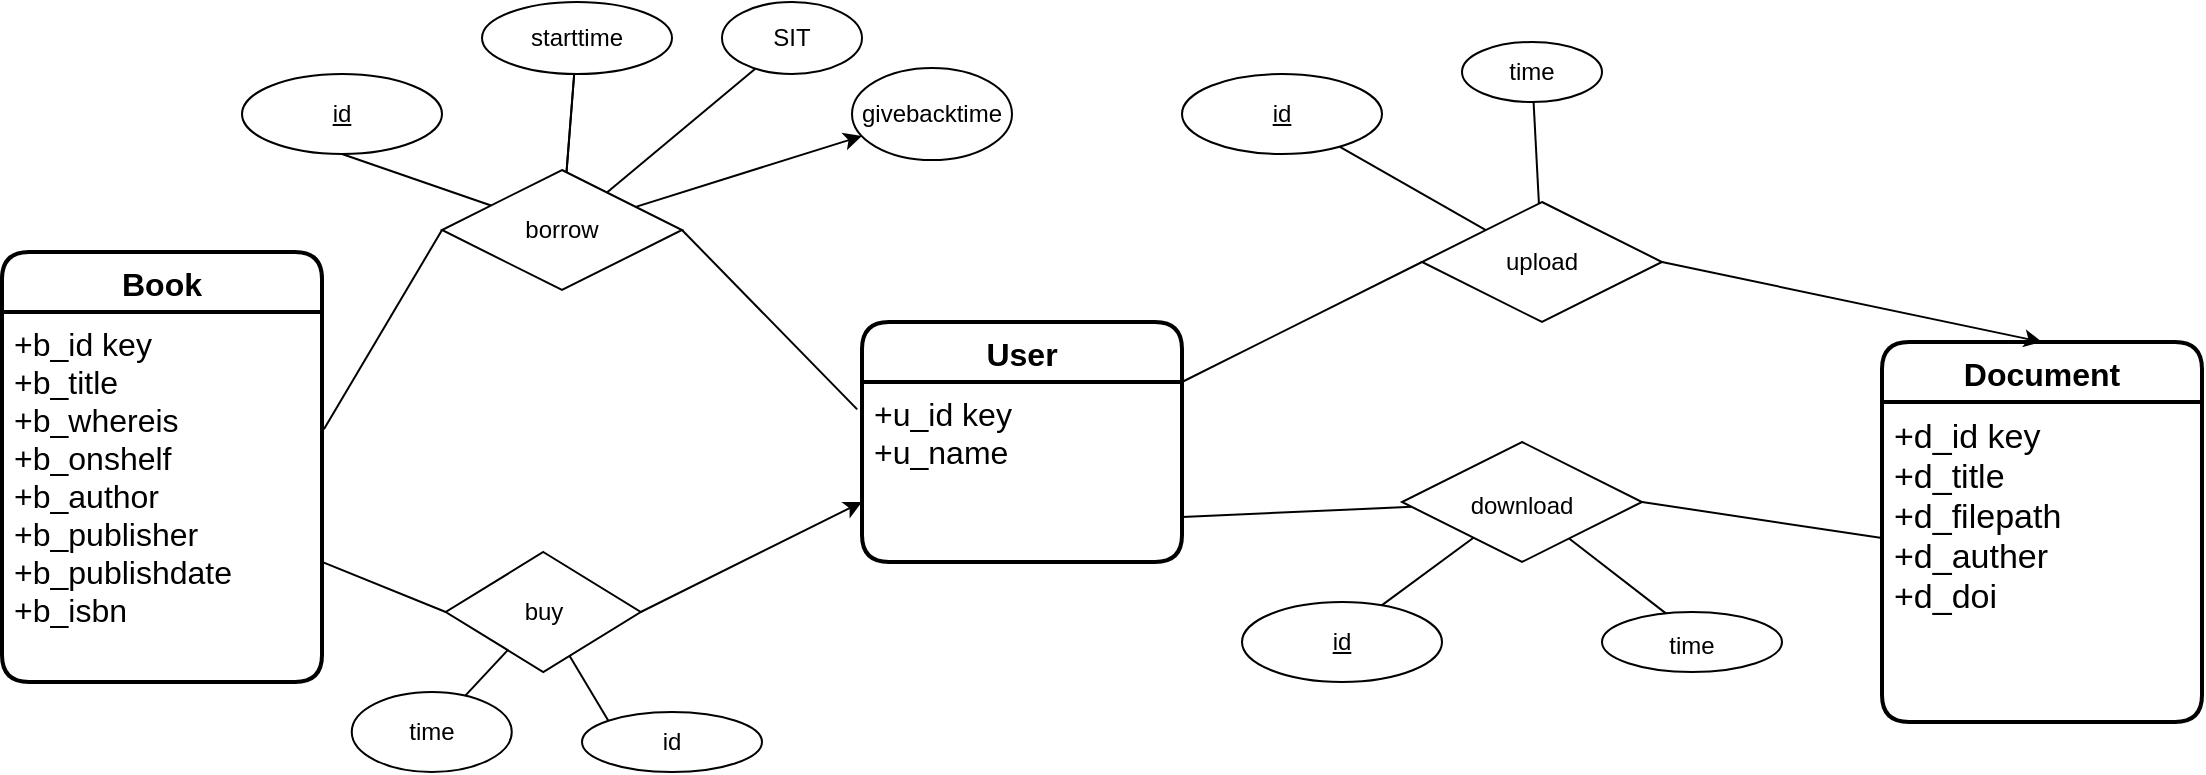 <mxfile>
    <diagram id="6Cu63IC93aVc5iws4-vE" name="E/R图">
        <mxGraphModel dx="1073" dy="747" grid="1" gridSize="10" guides="1" tooltips="1" connect="1" arrows="1" fold="1" page="1" pageScale="1" pageWidth="1169" pageHeight="827" math="0" shadow="0">
            <root>
                <mxCell id="0"/>
                <mxCell id="1" parent="0"/>
                <mxCell id="2" value="Book" style="swimlane;childLayout=stackLayout;horizontal=1;startSize=30;horizontalStack=0;rounded=1;fontSize=16;fontStyle=1;strokeWidth=2;resizeParent=0;resizeLast=1;shadow=0;dashed=0;align=center;" parent="1" vertex="1">
                    <mxGeometry x="50" y="425" width="160" height="215" as="geometry"/>
                </mxCell>
                <mxCell id="3" value="+b_id key&#10;+b_title&#10;+b_whereis&#10;+b_onshelf&#10;+b_author&#10;+b_publisher&#10;+b_publishdate&#10;+b_isbn" style="align=left;strokeColor=none;fillColor=none;spacingLeft=4;fontSize=16;verticalAlign=top;resizable=0;rotatable=0;part=1;" parent="2" vertex="1">
                    <mxGeometry y="30" width="160" height="185" as="geometry"/>
                </mxCell>
                <mxCell id="6" value="Document" style="swimlane;childLayout=stackLayout;horizontal=1;startSize=30;horizontalStack=0;rounded=1;fontSize=16;fontStyle=1;strokeWidth=2;resizeParent=0;resizeLast=1;shadow=0;dashed=0;align=center;" parent="1" vertex="1">
                    <mxGeometry x="990" y="470" width="160" height="190" as="geometry"/>
                </mxCell>
                <mxCell id="7" value="+d_id key&#10;+d_title&#10;+d_filepath&#10;+d_auther&#10;+d_doi" style="align=left;strokeColor=none;fillColor=none;spacingLeft=4;fontSize=17;verticalAlign=top;resizable=0;rotatable=0;part=1;" parent="6" vertex="1">
                    <mxGeometry y="30" width="160" height="160" as="geometry"/>
                </mxCell>
                <mxCell id="8" value="User" style="swimlane;childLayout=stackLayout;horizontal=1;startSize=30;horizontalStack=0;rounded=1;fontSize=16;fontStyle=1;strokeWidth=2;resizeParent=0;resizeLast=1;shadow=0;dashed=0;align=center;" parent="1" vertex="1">
                    <mxGeometry x="480" y="460" width="160" height="120" as="geometry"/>
                </mxCell>
                <mxCell id="9" value="+u_id key&#10;+u_name" style="align=left;strokeColor=none;fillColor=none;spacingLeft=4;fontSize=16;verticalAlign=top;resizable=0;rotatable=0;part=1;" parent="8" vertex="1">
                    <mxGeometry y="30" width="160" height="90" as="geometry"/>
                </mxCell>
                <mxCell id="12" style="edgeStyle=none;html=1;entryX=0.5;entryY=0;entryDx=0;entryDy=0;exitX=1;exitY=0.5;exitDx=0;exitDy=0;" parent="1" source="11" target="6" edge="1">
                    <mxGeometry relative="1" as="geometry">
                        <mxPoint x="480" y="360" as="sourcePoint"/>
                    </mxGeometry>
                </mxCell>
                <mxCell id="23" value="" style="edgeStyle=none;rounded=0;html=1;endArrow=none;endFill=0;" parent="1" source="11" target="22" edge="1">
                    <mxGeometry relative="1" as="geometry"/>
                </mxCell>
                <mxCell id="59" style="edgeStyle=none;html=1;endArrow=none;endFill=0;" parent="1" source="11" target="58" edge="1">
                    <mxGeometry relative="1" as="geometry">
                        <mxPoint x="700" y="400" as="targetPoint"/>
                    </mxGeometry>
                </mxCell>
                <mxCell id="11" value="upload" style="shape=rhombus;perimeter=rhombusPerimeter;whiteSpace=wrap;html=1;align=center;" parent="1" vertex="1">
                    <mxGeometry x="760" y="400" width="120" height="60" as="geometry"/>
                </mxCell>
                <mxCell id="25" value="" style="edgeStyle=none;rounded=0;html=1;endArrow=none;endFill=0;" parent="1" source="14" target="24" edge="1">
                    <mxGeometry relative="1" as="geometry"/>
                </mxCell>
                <mxCell id="78" value="" style="edgeStyle=none;html=1;endArrow=none;endFill=0;entryX=0;entryY=0;entryDx=0;entryDy=0;" parent="1" source="14" target="77" edge="1">
                    <mxGeometry relative="1" as="geometry">
                        <mxPoint x="382.996" y="656.096" as="targetPoint"/>
                    </mxGeometry>
                </mxCell>
                <mxCell id="14" value="buy" style="shape=rhombus;perimeter=rhombusPerimeter;whiteSpace=wrap;html=1;align=center;" parent="1" vertex="1">
                    <mxGeometry x="271.88" y="575" width="97.5" height="60" as="geometry"/>
                </mxCell>
                <mxCell id="22" value="time" style="ellipse;whiteSpace=wrap;html=1;" parent="1" vertex="1">
                    <mxGeometry x="780" y="320" width="70" height="30" as="geometry"/>
                </mxCell>
                <mxCell id="24" value="time" style="ellipse;whiteSpace=wrap;html=1;" parent="1" vertex="1">
                    <mxGeometry x="224.88" y="645" width="80" height="40" as="geometry"/>
                </mxCell>
                <mxCell id="31" value="" style="endArrow=none;html=1;rounded=0;fontSize=16;entryX=1;entryY=0;entryDx=0;entryDy=0;exitX=0;exitY=0.5;exitDx=0;exitDy=0;" parent="1" source="11" target="9" edge="1">
                    <mxGeometry width="50" height="50" relative="1" as="geometry">
                        <mxPoint x="510" y="370" as="sourcePoint"/>
                        <mxPoint x="560" y="320" as="targetPoint"/>
                    </mxGeometry>
                </mxCell>
                <mxCell id="62" style="edgeStyle=none;html=1;entryX=0.69;entryY=0.058;entryDx=0;entryDy=0;entryPerimeter=0;endArrow=none;endFill=0;" parent="1" source="33" target="61" edge="1">
                    <mxGeometry relative="1" as="geometry"/>
                </mxCell>
                <mxCell id="63" style="edgeStyle=none;html=1;entryX=0.364;entryY=0.044;entryDx=0;entryDy=0;entryPerimeter=0;endArrow=none;endFill=0;" parent="1" source="33" target="38" edge="1">
                    <mxGeometry relative="1" as="geometry"/>
                </mxCell>
                <mxCell id="65" style="edgeStyle=none;html=1;entryX=1;entryY=0.75;entryDx=0;entryDy=0;endArrow=none;endFill=0;" parent="1" source="33" target="9" edge="1">
                    <mxGeometry relative="1" as="geometry"/>
                </mxCell>
                <mxCell id="33" value="&lt;font style=&quot;font-size: 12px&quot;&gt;download&lt;/font&gt;" style="shape=rhombus;perimeter=rhombusPerimeter;whiteSpace=wrap;html=1;align=center;fontSize=16;" parent="1" vertex="1">
                    <mxGeometry x="750" y="520" width="120" height="60" as="geometry"/>
                </mxCell>
                <mxCell id="38" value="&lt;font style=&quot;font-size: 12px&quot;&gt;time&lt;/font&gt;" style="ellipse;whiteSpace=wrap;html=1;fontSize=16;" parent="1" vertex="1">
                    <mxGeometry x="850" y="605" width="90" height="30" as="geometry"/>
                </mxCell>
                <mxCell id="49" value="" style="edgeStyle=none;html=1;endArrow=none;endFill=0;entryX=0.5;entryY=1;entryDx=0;entryDy=0;" parent="1" source="40" target="55" edge="1">
                    <mxGeometry relative="1" as="geometry">
                        <mxPoint x="242.256" y="381.827" as="targetPoint"/>
                    </mxGeometry>
                </mxCell>
                <mxCell id="51" value="" style="edgeStyle=none;html=1;endArrow=none;endFill=0;" parent="1" source="40" target="50" edge="1">
                    <mxGeometry relative="1" as="geometry"/>
                </mxCell>
                <mxCell id="52" value="" style="edgeStyle=none;html=1;endArrow=none;endFill=0;" parent="1" source="40" target="50" edge="1">
                    <mxGeometry relative="1" as="geometry"/>
                </mxCell>
                <mxCell id="54" value="" style="edgeStyle=none;html=1;endArrow=none;endFill=0;" parent="1" source="40" target="53" edge="1">
                    <mxGeometry relative="1" as="geometry"/>
                </mxCell>
                <mxCell id="92" value="" style="edgeStyle=none;html=1;" parent="1" source="40" target="91" edge="1">
                    <mxGeometry relative="1" as="geometry"/>
                </mxCell>
                <mxCell id="40" value="borrow" style="shape=rhombus;perimeter=rhombusPerimeter;whiteSpace=wrap;html=1;align=center;" parent="1" vertex="1">
                    <mxGeometry x="270" y="384" width="120" height="60" as="geometry"/>
                </mxCell>
                <mxCell id="42" value="" style="endArrow=none;html=1;entryX=-0.015;entryY=0.152;entryDx=0;entryDy=0;exitX=1;exitY=0.5;exitDx=0;exitDy=0;entryPerimeter=0;" parent="1" source="40" target="9" edge="1">
                    <mxGeometry width="50" height="50" relative="1" as="geometry">
                        <mxPoint x="330" y="460" as="sourcePoint"/>
                        <mxPoint x="380" y="410" as="targetPoint"/>
                    </mxGeometry>
                </mxCell>
                <mxCell id="43" value="" style="endArrow=none;html=1;entryX=0;entryY=0.5;entryDx=0;entryDy=0;exitX=1.006;exitY=0.317;exitDx=0;exitDy=0;exitPerimeter=0;" parent="1" source="3" target="40" edge="1">
                    <mxGeometry width="50" height="50" relative="1" as="geometry">
                        <mxPoint x="660" y="570" as="sourcePoint"/>
                        <mxPoint x="710" y="520" as="targetPoint"/>
                    </mxGeometry>
                </mxCell>
                <mxCell id="44" value="" style="endArrow=none;html=1;entryX=0;entryY=0.5;entryDx=0;entryDy=0;" parent="1" source="3" target="14" edge="1">
                    <mxGeometry width="50" height="50" relative="1" as="geometry">
                        <mxPoint x="210" y="585" as="sourcePoint"/>
                        <mxPoint x="280.711" y="535" as="targetPoint"/>
                    </mxGeometry>
                </mxCell>
                <mxCell id="45" value="" style="endArrow=classic;html=1;entryX=0;entryY=0.75;entryDx=0;entryDy=0;exitX=1;exitY=0.5;exitDx=0;exitDy=0;" parent="1" source="14" target="8" edge="1">
                    <mxGeometry width="50" height="50" relative="1" as="geometry">
                        <mxPoint x="320" y="730" as="sourcePoint"/>
                        <mxPoint x="370" y="680" as="targetPoint"/>
                    </mxGeometry>
                </mxCell>
                <mxCell id="50" value="starttime" style="ellipse;whiteSpace=wrap;html=1;" parent="1" vertex="1">
                    <mxGeometry x="290" y="300" width="95" height="36" as="geometry"/>
                </mxCell>
                <mxCell id="53" value="SIT" style="ellipse;whiteSpace=wrap;html=1;" parent="1" vertex="1">
                    <mxGeometry x="410" y="300" width="70" height="36" as="geometry"/>
                </mxCell>
                <mxCell id="55" value="id" style="ellipse;whiteSpace=wrap;html=1;align=center;fontStyle=4;" parent="1" vertex="1">
                    <mxGeometry x="170" y="336" width="100" height="40" as="geometry"/>
                </mxCell>
                <mxCell id="58" value="id" style="ellipse;whiteSpace=wrap;html=1;align=center;fontStyle=4;" parent="1" vertex="1">
                    <mxGeometry x="640" y="336" width="100" height="40" as="geometry"/>
                </mxCell>
                <mxCell id="61" value="id" style="ellipse;whiteSpace=wrap;html=1;align=center;fontStyle=4;" parent="1" vertex="1">
                    <mxGeometry x="670" y="600" width="100" height="40" as="geometry"/>
                </mxCell>
                <mxCell id="64" style="edgeStyle=none;html=1;entryX=1;entryY=0.5;entryDx=0;entryDy=0;endArrow=none;endFill=0;" parent="1" source="7" target="33" edge="1">
                    <mxGeometry relative="1" as="geometry"/>
                </mxCell>
                <mxCell id="77" value="id" style="ellipse;whiteSpace=wrap;html=1;" parent="1" vertex="1">
                    <mxGeometry x="340" y="655" width="90" height="30" as="geometry"/>
                </mxCell>
                <mxCell id="91" value="givebacktime" style="ellipse;whiteSpace=wrap;html=1;" parent="1" vertex="1">
                    <mxGeometry x="475" y="333" width="80" height="46" as="geometry"/>
                </mxCell>
            </root>
        </mxGraphModel>
    </diagram>
    <diagram id="cGMtmQ4QUq51mxj-OXv-" name="网页流程图">
        <mxGraphModel dx="1252" dy="872" grid="1" gridSize="10" guides="1" tooltips="1" connect="1" arrows="1" fold="1" page="1" pageScale="1" pageWidth="1169" pageHeight="827" math="0" shadow="0">
            <root>
                <mxCell id="OWL9iPoJ6nJJdlJEYuEJ-0"/>
                <mxCell id="OWL9iPoJ6nJJdlJEYuEJ-1" parent="OWL9iPoJ6nJJdlJEYuEJ-0"/>
                <mxCell id="yCFUSc5qVmNLie0ZaHhK-11" value="" style="rounded=0;whiteSpace=wrap;html=1;fillColor=none;" parent="OWL9iPoJ6nJJdlJEYuEJ-1" vertex="1">
                    <mxGeometry x="400" y="140" width="270" height="320" as="geometry"/>
                </mxCell>
                <mxCell id="eFB4lybE2rkO0V5ESI40-3" style="edgeStyle=none;html=1;entryX=0.5;entryY=0;entryDx=0;entryDy=0;exitX=0.5;exitY=1;exitDx=0;exitDy=0;" parent="OWL9iPoJ6nJJdlJEYuEJ-1" source="eFB4lybE2rkO0V5ESI40-1" target="eFB4lybE2rkO0V5ESI40-2" edge="1">
                    <mxGeometry relative="1" as="geometry">
                        <mxPoint x="320" y="310" as="sourcePoint"/>
                    </mxGeometry>
                </mxCell>
                <mxCell id="eFB4lybE2rkO0V5ESI40-1" value="&lt;font style=&quot;font-size: 16px&quot;&gt;登陆页面&lt;/font&gt;" style="whiteSpace=wrap;html=1;aspect=fixed;" parent="OWL9iPoJ6nJJdlJEYuEJ-1" vertex="1">
                    <mxGeometry x="280" y="160" width="80" height="80" as="geometry"/>
                </mxCell>
                <mxCell id="eFB4lybE2rkO0V5ESI40-2" value="&lt;font style=&quot;font-size: 16px&quot;&gt;注册&lt;/font&gt;" style="whiteSpace=wrap;html=1;aspect=fixed;" parent="OWL9iPoJ6nJJdlJEYuEJ-1" vertex="1">
                    <mxGeometry x="280" y="350" width="80" height="80" as="geometry"/>
                </mxCell>
                <mxCell id="eFB4lybE2rkO0V5ESI40-10" style="edgeStyle=none;html=1;entryX=0;entryY=0.5;entryDx=0;entryDy=0;" parent="OWL9iPoJ6nJJdlJEYuEJ-1" target="eFB4lybE2rkO0V5ESI40-1" edge="1">
                    <mxGeometry relative="1" as="geometry">
                        <Array as="points">
                            <mxPoint x="240" y="390"/>
                            <mxPoint x="240" y="200"/>
                        </Array>
                        <mxPoint x="280" y="390" as="sourcePoint"/>
                    </mxGeometry>
                </mxCell>
                <mxCell id="yCFUSc5qVmNLie0ZaHhK-3" style="edgeStyle=none;html=1;entryX=0;entryY=0.5;entryDx=0;entryDy=0;" parent="OWL9iPoJ6nJJdlJEYuEJ-1" source="eFB4lybE2rkO0V5ESI40-13" target="rp0BosfsDnkbvq7eQPFt-3" edge="1">
                    <mxGeometry relative="1" as="geometry"/>
                </mxCell>
                <mxCell id="yCFUSc5qVmNLie0ZaHhK-5" style="edgeStyle=none;html=1;entryX=0.5;entryY=0;entryDx=0;entryDy=0;exitX=0.5;exitY=1;exitDx=0;exitDy=0;" parent="OWL9iPoJ6nJJdlJEYuEJ-1" source="eFB4lybE2rkO0V5ESI40-13" target="rp0BosfsDnkbvq7eQPFt-0" edge="1">
                    <mxGeometry relative="1" as="geometry">
                        <Array as="points">
                            <mxPoint x="490" y="300"/>
                        </Array>
                    </mxGeometry>
                </mxCell>
                <mxCell id="yCFUSc5qVmNLie0ZaHhK-9" style="edgeStyle=none;html=1;entryX=0.5;entryY=0;entryDx=0;entryDy=0;exitX=0.5;exitY=1;exitDx=0;exitDy=0;" parent="OWL9iPoJ6nJJdlJEYuEJ-1" source="eFB4lybE2rkO0V5ESI40-13" target="rp0BosfsDnkbvq7eQPFt-1" edge="1">
                    <mxGeometry relative="1" as="geometry">
                        <Array as="points">
                            <mxPoint x="580" y="300"/>
                        </Array>
                    </mxGeometry>
                </mxCell>
                <mxCell id="eFB4lybE2rkO0V5ESI40-13" value="&lt;font style=&quot;font-size: 16px&quot;&gt;查询界面&lt;/font&gt;" style="whiteSpace=wrap;html=1;aspect=fixed;" parent="OWL9iPoJ6nJJdlJEYuEJ-1" vertex="1">
                    <mxGeometry x="490" y="160" width="80" height="80" as="geometry"/>
                </mxCell>
                <mxCell id="eFB4lybE2rkO0V5ESI40-17" style="edgeStyle=none;html=1;entryX=0;entryY=0.5;entryDx=0;entryDy=0;exitX=1;exitY=0.5;exitDx=0;exitDy=0;" parent="OWL9iPoJ6nJJdlJEYuEJ-1" source="eFB4lybE2rkO0V5ESI40-1" target="eFB4lybE2rkO0V5ESI40-13" edge="1">
                    <mxGeometry relative="1" as="geometry">
                        <mxPoint x="500" y="200" as="sourcePoint"/>
                    </mxGeometry>
                </mxCell>
                <mxCell id="yCFUSc5qVmNLie0ZaHhK-7" style="edgeStyle=none;html=1;exitX=0;exitY=0.5;exitDx=0;exitDy=0;entryX=0;entryY=0.75;entryDx=0;entryDy=0;" parent="OWL9iPoJ6nJJdlJEYuEJ-1" source="rp0BosfsDnkbvq7eQPFt-0" target="eFB4lybE2rkO0V5ESI40-13" edge="1">
                    <mxGeometry relative="1" as="geometry">
                        <mxPoint x="330" y="330" as="targetPoint"/>
                        <Array as="points">
                            <mxPoint x="430" y="400"/>
                            <mxPoint x="430" y="220"/>
                        </Array>
                    </mxGeometry>
                </mxCell>
                <mxCell id="rp0BosfsDnkbvq7eQPFt-0" value="&lt;font style=&quot;font-size: 16px&quot;&gt;书本详细内容&lt;/font&gt;" style="whiteSpace=wrap;html=1;aspect=fixed;" parent="OWL9iPoJ6nJJdlJEYuEJ-1" vertex="1">
                    <mxGeometry x="450" y="360" width="80" height="80" as="geometry"/>
                </mxCell>
                <mxCell id="yCFUSc5qVmNLie0ZaHhK-10" style="edgeStyle=none;html=1;entryX=1;entryY=0.75;entryDx=0;entryDy=0;exitX=1;exitY=0.5;exitDx=0;exitDy=0;" parent="OWL9iPoJ6nJJdlJEYuEJ-1" source="rp0BosfsDnkbvq7eQPFt-1" target="eFB4lybE2rkO0V5ESI40-13" edge="1">
                    <mxGeometry relative="1" as="geometry">
                        <mxPoint x="630" y="400" as="sourcePoint"/>
                        <Array as="points">
                            <mxPoint x="640" y="400"/>
                            <mxPoint x="640" y="220"/>
                        </Array>
                    </mxGeometry>
                </mxCell>
                <mxCell id="rp0BosfsDnkbvq7eQPFt-1" value="&lt;font style=&quot;font-size: 16px&quot;&gt;文档详细内容&lt;/font&gt;" style="whiteSpace=wrap;html=1;aspect=fixed;" parent="OWL9iPoJ6nJJdlJEYuEJ-1" vertex="1">
                    <mxGeometry x="540" y="360" width="80" height="80" as="geometry"/>
                </mxCell>
                <mxCell id="rp0BosfsDnkbvq7eQPFt-3" value="&lt;font style=&quot;font-size: 16px&quot;&gt;用户详细内容&lt;/font&gt;" style="whiteSpace=wrap;html=1;aspect=fixed;" parent="OWL9iPoJ6nJJdlJEYuEJ-1" vertex="1">
                    <mxGeometry x="720" y="160" width="80" height="80" as="geometry"/>
                </mxCell>
                <mxCell id="yCFUSc5qVmNLie0ZaHhK-14" style="edgeStyle=none;html=1;exitX=0.5;exitY=0;exitDx=0;exitDy=0;entryX=0.5;entryY=0;entryDx=0;entryDy=0;" parent="OWL9iPoJ6nJJdlJEYuEJ-1" source="yCFUSc5qVmNLie0ZaHhK-11" target="eFB4lybE2rkO0V5ESI40-1" edge="1">
                    <mxGeometry relative="1" as="geometry">
                        <mxPoint x="460" y="80" as="targetPoint"/>
                        <Array as="points">
                            <mxPoint x="535" y="80"/>
                            <mxPoint x="320" y="80"/>
                        </Array>
                    </mxGeometry>
                </mxCell>
                <mxCell id="yCFUSc5qVmNLie0ZaHhK-16" value="退出" style="edgeLabel;html=1;align=center;verticalAlign=middle;resizable=0;points=[];fontSize=15;" parent="yCFUSc5qVmNLie0ZaHhK-14" vertex="1" connectable="0">
                    <mxGeometry x="0.016" y="-1" relative="1" as="geometry">
                        <mxPoint as="offset"/>
                    </mxGeometry>
                </mxCell>
            </root>
        </mxGraphModel>
    </diagram>
</mxfile>
